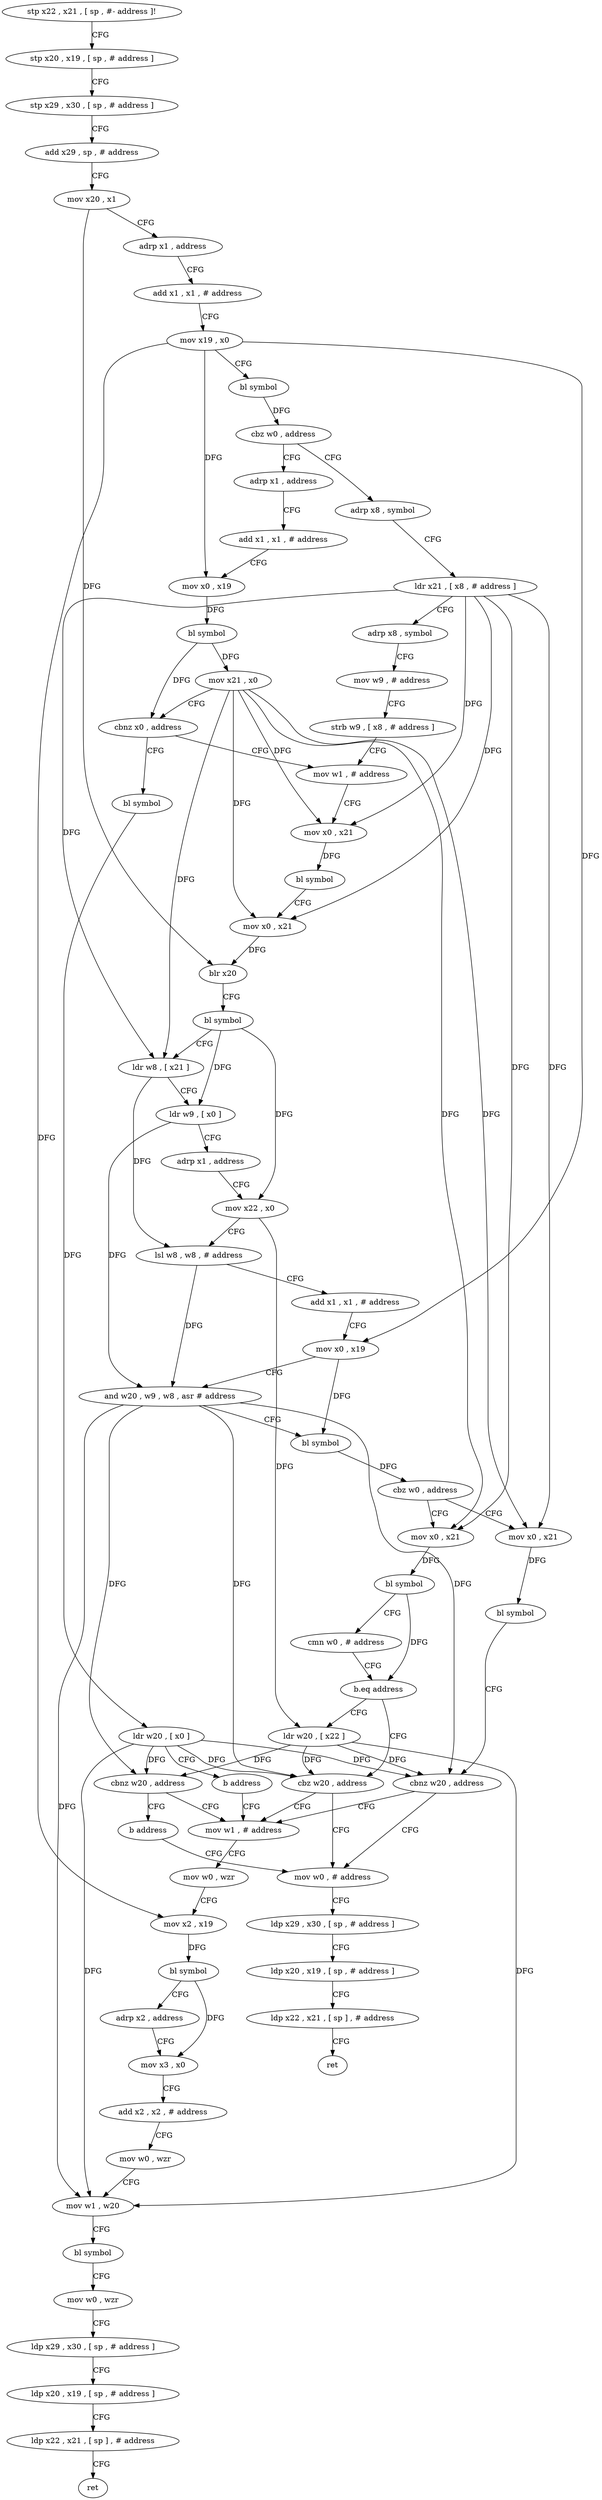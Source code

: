 digraph "func" {
"4204084" [label = "stp x22 , x21 , [ sp , #- address ]!" ]
"4204088" [label = "stp x20 , x19 , [ sp , # address ]" ]
"4204092" [label = "stp x29 , x30 , [ sp , # address ]" ]
"4204096" [label = "add x29 , sp , # address" ]
"4204100" [label = "mov x20 , x1" ]
"4204104" [label = "adrp x1 , address" ]
"4204108" [label = "add x1 , x1 , # address" ]
"4204112" [label = "mov x19 , x0" ]
"4204116" [label = "bl symbol" ]
"4204120" [label = "cbz w0 , address" ]
"4204160" [label = "adrp x8 , symbol" ]
"4204124" [label = "adrp x1 , address" ]
"4204164" [label = "ldr x21 , [ x8 , # address ]" ]
"4204168" [label = "adrp x8 , symbol" ]
"4204172" [label = "mov w9 , # address" ]
"4204176" [label = "strb w9 , [ x8 , # address ]" ]
"4204180" [label = "mov w1 , # address" ]
"4204128" [label = "add x1 , x1 , # address" ]
"4204132" [label = "mov x0 , x19" ]
"4204136" [label = "bl symbol" ]
"4204140" [label = "mov x21 , x0" ]
"4204144" [label = "cbnz x0 , address" ]
"4204148" [label = "bl symbol" ]
"4204324" [label = "mov x0 , x21" ]
"4204328" [label = "bl symbol" ]
"4204332" [label = "cbnz w20 , address" ]
"4204264" [label = "mov w1 , # address" ]
"4204336" [label = "mov w0 , # address" ]
"4204244" [label = "mov x0 , x21" ]
"4204248" [label = "bl symbol" ]
"4204252" [label = "cmn w0 , # address" ]
"4204256" [label = "b.eq address" ]
"4204356" [label = "ldr w20 , [ x22 ]" ]
"4204260" [label = "cbz w20 , address" ]
"4204184" [label = "mov x0 , x21" ]
"4204188" [label = "bl symbol" ]
"4204192" [label = "mov x0 , x21" ]
"4204196" [label = "blr x20" ]
"4204200" [label = "bl symbol" ]
"4204204" [label = "ldr w8 , [ x21 ]" ]
"4204208" [label = "ldr w9 , [ x0 ]" ]
"4204212" [label = "adrp x1 , address" ]
"4204216" [label = "mov x22 , x0" ]
"4204220" [label = "lsl w8 , w8 , # address" ]
"4204224" [label = "add x1 , x1 , # address" ]
"4204228" [label = "mov x0 , x19" ]
"4204232" [label = "and w20 , w9 , w8 , asr # address" ]
"4204236" [label = "bl symbol" ]
"4204240" [label = "cbz w0 , address" ]
"4204152" [label = "ldr w20 , [ x0 ]" ]
"4204156" [label = "b address" ]
"4204268" [label = "mov w0 , wzr" ]
"4204272" [label = "mov x2 , x19" ]
"4204276" [label = "bl symbol" ]
"4204280" [label = "adrp x2 , address" ]
"4204284" [label = "mov x3 , x0" ]
"4204288" [label = "add x2 , x2 , # address" ]
"4204292" [label = "mov w0 , wzr" ]
"4204296" [label = "mov w1 , w20" ]
"4204300" [label = "bl symbol" ]
"4204304" [label = "mov w0 , wzr" ]
"4204308" [label = "ldp x29 , x30 , [ sp , # address ]" ]
"4204312" [label = "ldp x20 , x19 , [ sp , # address ]" ]
"4204316" [label = "ldp x22 , x21 , [ sp ] , # address" ]
"4204320" [label = "ret" ]
"4204340" [label = "ldp x29 , x30 , [ sp , # address ]" ]
"4204344" [label = "ldp x20 , x19 , [ sp , # address ]" ]
"4204348" [label = "ldp x22 , x21 , [ sp ] , # address" ]
"4204352" [label = "ret" ]
"4204360" [label = "cbnz w20 , address" ]
"4204364" [label = "b address" ]
"4204084" -> "4204088" [ label = "CFG" ]
"4204088" -> "4204092" [ label = "CFG" ]
"4204092" -> "4204096" [ label = "CFG" ]
"4204096" -> "4204100" [ label = "CFG" ]
"4204100" -> "4204104" [ label = "CFG" ]
"4204100" -> "4204196" [ label = "DFG" ]
"4204104" -> "4204108" [ label = "CFG" ]
"4204108" -> "4204112" [ label = "CFG" ]
"4204112" -> "4204116" [ label = "CFG" ]
"4204112" -> "4204132" [ label = "DFG" ]
"4204112" -> "4204228" [ label = "DFG" ]
"4204112" -> "4204272" [ label = "DFG" ]
"4204116" -> "4204120" [ label = "DFG" ]
"4204120" -> "4204160" [ label = "CFG" ]
"4204120" -> "4204124" [ label = "CFG" ]
"4204160" -> "4204164" [ label = "CFG" ]
"4204124" -> "4204128" [ label = "CFG" ]
"4204164" -> "4204168" [ label = "CFG" ]
"4204164" -> "4204184" [ label = "DFG" ]
"4204164" -> "4204192" [ label = "DFG" ]
"4204164" -> "4204204" [ label = "DFG" ]
"4204164" -> "4204324" [ label = "DFG" ]
"4204164" -> "4204244" [ label = "DFG" ]
"4204168" -> "4204172" [ label = "CFG" ]
"4204172" -> "4204176" [ label = "CFG" ]
"4204176" -> "4204180" [ label = "CFG" ]
"4204180" -> "4204184" [ label = "CFG" ]
"4204128" -> "4204132" [ label = "CFG" ]
"4204132" -> "4204136" [ label = "DFG" ]
"4204136" -> "4204140" [ label = "DFG" ]
"4204136" -> "4204144" [ label = "DFG" ]
"4204140" -> "4204144" [ label = "CFG" ]
"4204140" -> "4204184" [ label = "DFG" ]
"4204140" -> "4204192" [ label = "DFG" ]
"4204140" -> "4204204" [ label = "DFG" ]
"4204140" -> "4204324" [ label = "DFG" ]
"4204140" -> "4204244" [ label = "DFG" ]
"4204144" -> "4204180" [ label = "CFG" ]
"4204144" -> "4204148" [ label = "CFG" ]
"4204148" -> "4204152" [ label = "DFG" ]
"4204324" -> "4204328" [ label = "DFG" ]
"4204328" -> "4204332" [ label = "CFG" ]
"4204332" -> "4204264" [ label = "CFG" ]
"4204332" -> "4204336" [ label = "CFG" ]
"4204264" -> "4204268" [ label = "CFG" ]
"4204336" -> "4204340" [ label = "CFG" ]
"4204244" -> "4204248" [ label = "DFG" ]
"4204248" -> "4204252" [ label = "CFG" ]
"4204248" -> "4204256" [ label = "DFG" ]
"4204252" -> "4204256" [ label = "CFG" ]
"4204256" -> "4204356" [ label = "CFG" ]
"4204256" -> "4204260" [ label = "CFG" ]
"4204356" -> "4204360" [ label = "DFG" ]
"4204356" -> "4204332" [ label = "DFG" ]
"4204356" -> "4204296" [ label = "DFG" ]
"4204356" -> "4204260" [ label = "DFG" ]
"4204260" -> "4204336" [ label = "CFG" ]
"4204260" -> "4204264" [ label = "CFG" ]
"4204184" -> "4204188" [ label = "DFG" ]
"4204188" -> "4204192" [ label = "CFG" ]
"4204192" -> "4204196" [ label = "DFG" ]
"4204196" -> "4204200" [ label = "CFG" ]
"4204200" -> "4204204" [ label = "CFG" ]
"4204200" -> "4204208" [ label = "DFG" ]
"4204200" -> "4204216" [ label = "DFG" ]
"4204204" -> "4204208" [ label = "CFG" ]
"4204204" -> "4204220" [ label = "DFG" ]
"4204208" -> "4204212" [ label = "CFG" ]
"4204208" -> "4204232" [ label = "DFG" ]
"4204212" -> "4204216" [ label = "CFG" ]
"4204216" -> "4204220" [ label = "CFG" ]
"4204216" -> "4204356" [ label = "DFG" ]
"4204220" -> "4204224" [ label = "CFG" ]
"4204220" -> "4204232" [ label = "DFG" ]
"4204224" -> "4204228" [ label = "CFG" ]
"4204228" -> "4204232" [ label = "CFG" ]
"4204228" -> "4204236" [ label = "DFG" ]
"4204232" -> "4204236" [ label = "CFG" ]
"4204232" -> "4204332" [ label = "DFG" ]
"4204232" -> "4204296" [ label = "DFG" ]
"4204232" -> "4204360" [ label = "DFG" ]
"4204232" -> "4204260" [ label = "DFG" ]
"4204236" -> "4204240" [ label = "DFG" ]
"4204240" -> "4204324" [ label = "CFG" ]
"4204240" -> "4204244" [ label = "CFG" ]
"4204152" -> "4204156" [ label = "CFG" ]
"4204152" -> "4204332" [ label = "DFG" ]
"4204152" -> "4204296" [ label = "DFG" ]
"4204152" -> "4204360" [ label = "DFG" ]
"4204152" -> "4204260" [ label = "DFG" ]
"4204156" -> "4204264" [ label = "CFG" ]
"4204268" -> "4204272" [ label = "CFG" ]
"4204272" -> "4204276" [ label = "DFG" ]
"4204276" -> "4204280" [ label = "CFG" ]
"4204276" -> "4204284" [ label = "DFG" ]
"4204280" -> "4204284" [ label = "CFG" ]
"4204284" -> "4204288" [ label = "CFG" ]
"4204288" -> "4204292" [ label = "CFG" ]
"4204292" -> "4204296" [ label = "CFG" ]
"4204296" -> "4204300" [ label = "CFG" ]
"4204300" -> "4204304" [ label = "CFG" ]
"4204304" -> "4204308" [ label = "CFG" ]
"4204308" -> "4204312" [ label = "CFG" ]
"4204312" -> "4204316" [ label = "CFG" ]
"4204316" -> "4204320" [ label = "CFG" ]
"4204340" -> "4204344" [ label = "CFG" ]
"4204344" -> "4204348" [ label = "CFG" ]
"4204348" -> "4204352" [ label = "CFG" ]
"4204360" -> "4204264" [ label = "CFG" ]
"4204360" -> "4204364" [ label = "CFG" ]
"4204364" -> "4204336" [ label = "CFG" ]
}
